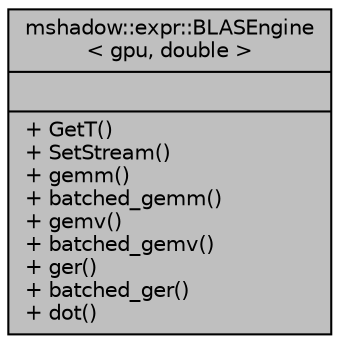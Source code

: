 digraph "mshadow::expr::BLASEngine&lt; gpu, double &gt;"
{
 // LATEX_PDF_SIZE
  edge [fontname="Helvetica",fontsize="10",labelfontname="Helvetica",labelfontsize="10"];
  node [fontname="Helvetica",fontsize="10",shape=record];
  Node1 [label="{mshadow::expr::BLASEngine\l\< gpu, double \>\n||+ GetT()\l+ SetStream()\l+ gemm()\l+ batched_gemm()\l+ gemv()\l+ batched_gemv()\l+ ger()\l+ batched_ger()\l+ dot()\l}",height=0.2,width=0.4,color="black", fillcolor="grey75", style="filled", fontcolor="black",tooltip=" "];
}
